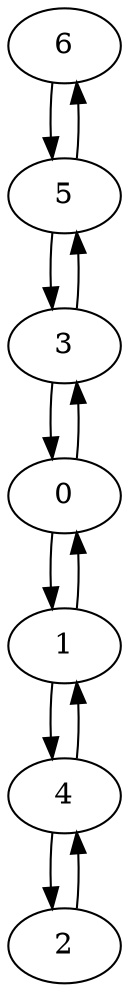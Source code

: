 digraph {
"6"[label="6"];
"5"[label="5"];
"4"[label="4"];
"3"[label="3"];
"2"[label="2"];
"1"[label="1"];
"0"[label="0"];
"0" -> "1";
"0" -> "3";
"1" -> "0";
"1" -> "4";
"2" -> "4";
"3" -> "0";
"3" -> "5";
"4" -> "1";
"4" -> "2";
"5" -> "3";
"5" -> "6";
"6" -> "5";
}